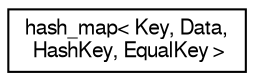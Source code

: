 digraph "Graphical Class Hierarchy"
{
  edge [fontname="FreeSans",fontsize="10",labelfontname="FreeSans",labelfontsize="10"];
  node [fontname="FreeSans",fontsize="10",shape=record];
  rankdir="LR";
  Node1 [label="hash_map\< Key, Data,\l HashKey, EqualKey \>",height=0.2,width=0.4,color="black", fillcolor="white", style="filled",URL="$structhash__map.html"];
}
